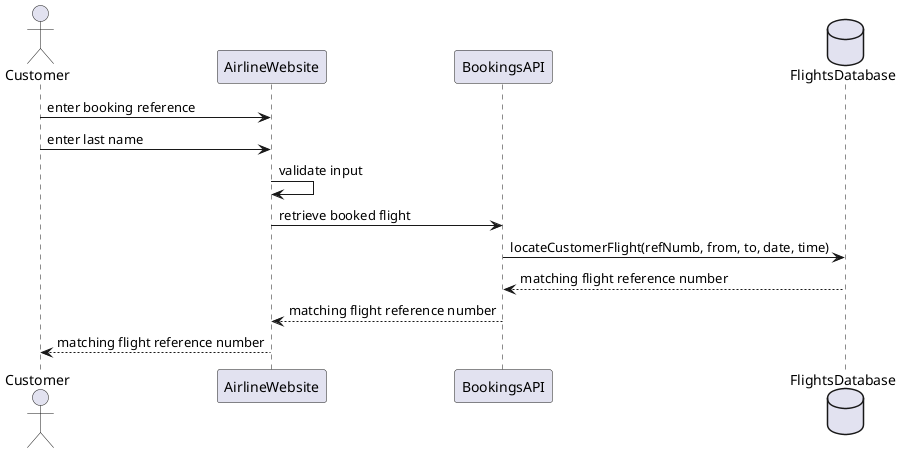 @startuml
actor Customer
participant AirlineWebsite
participant BookingsAPI
database FlightsDatabase
Customer -> AirlineWebsite: enter booking reference
Customer -> AirlineWebsite: enter last name
AirlineWebsite -> AirlineWebsite: validate input
AirlineWebsite -> BookingsAPI: retrieve booked flight
BookingsAPI -> FlightsDatabase: locateCustomerFlight(refNumb, from, to, date, time)
FlightsDatabase --> BookingsAPI: matching flight reference number
BookingsAPI --> AirlineWebsite: matching flight reference number
AirlineWebsite --> Customer: matching flight reference number
@enduml



